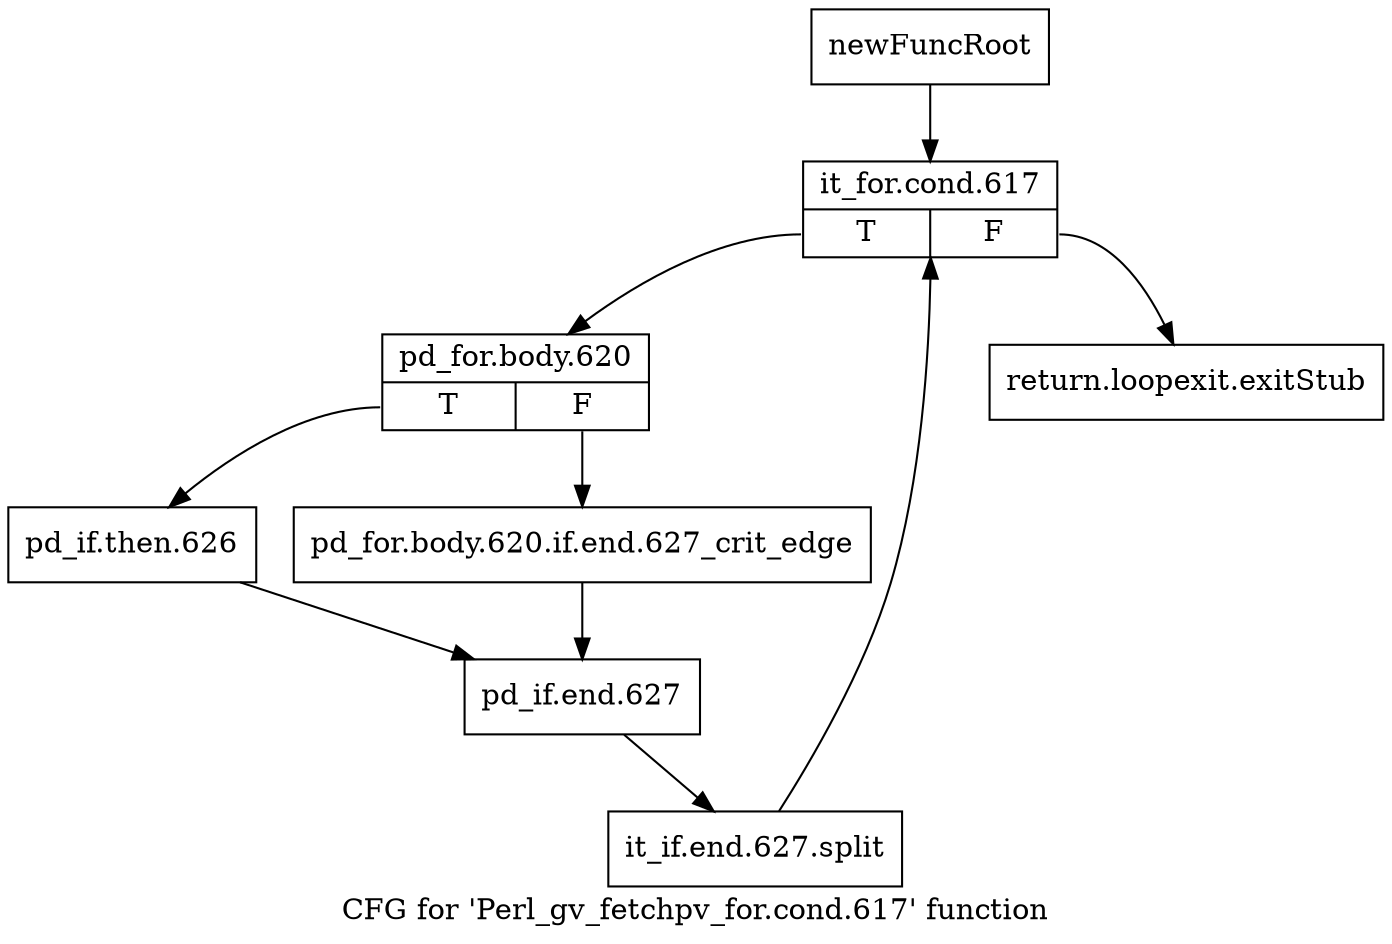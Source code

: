 digraph "CFG for 'Perl_gv_fetchpv_for.cond.617' function" {
	label="CFG for 'Perl_gv_fetchpv_for.cond.617' function";

	Node0x4b57dd0 [shape=record,label="{newFuncRoot}"];
	Node0x4b57dd0 -> Node0x4b653b0;
	Node0x4b65360 [shape=record,label="{return.loopexit.exitStub}"];
	Node0x4b653b0 [shape=record,label="{it_for.cond.617|{<s0>T|<s1>F}}"];
	Node0x4b653b0:s0 -> Node0x4b65840;
	Node0x4b653b0:s1 -> Node0x4b65360;
	Node0x4b65840 [shape=record,label="{pd_for.body.620|{<s0>T|<s1>F}}"];
	Node0x4b65840:s0 -> Node0x4b658e0;
	Node0x4b65840:s1 -> Node0x4b65890;
	Node0x4b65890 [shape=record,label="{pd_for.body.620.if.end.627_crit_edge}"];
	Node0x4b65890 -> Node0x4b65930;
	Node0x4b658e0 [shape=record,label="{pd_if.then.626}"];
	Node0x4b658e0 -> Node0x4b65930;
	Node0x4b65930 [shape=record,label="{pd_if.end.627}"];
	Node0x4b65930 -> Node0x63fc170;
	Node0x63fc170 [shape=record,label="{it_if.end.627.split}"];
	Node0x63fc170 -> Node0x4b653b0;
}
